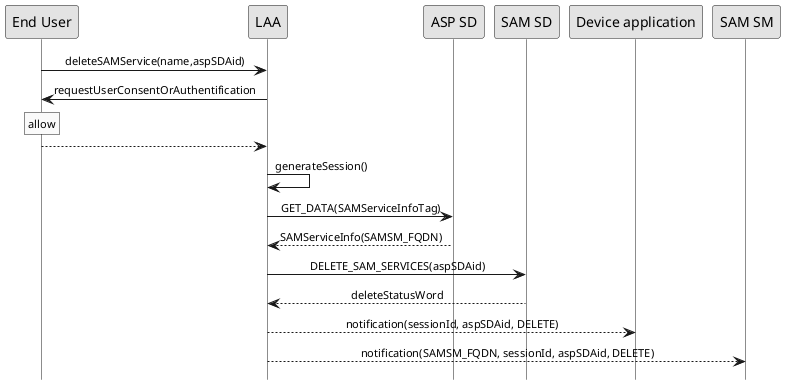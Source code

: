 
@startuml
 
hide footbox
skinparam sequenceMessageAlign center
skinparam sequenceArrowFontSize 11
skinparam noteFontSize 11
skinparam monochrome true
skinparam lifelinestrategy solid
 
"End User" -> "LAA" : deleteSAMService(name,aspSDAid)

 
LAA -> "End User" : requestUserConsentOrAuthentification
rnote over "End User": allow
LAA <-- "End User"

LAA -> LAA : generateSession()

LAA -> "ASP SD" : GET_DATA(SAMServiceInfoTag)
"ASP SD" --> LAA : SAMServiceInfo(SAMSM_FQDN)  

"LAA" -> "SAM SD" : DELETE_SAM_SERVICES(aspSDAid) 
"SAM SD" --> LAA : deleteStatusWord

 
LAA --> "Device application" : notification(sessionId, aspSDAid, DELETE)
 
LAA --> "SAM SM" : notification(SAMSM_FQDN, sessionId, aspSDAid, DELETE)
@enduml
